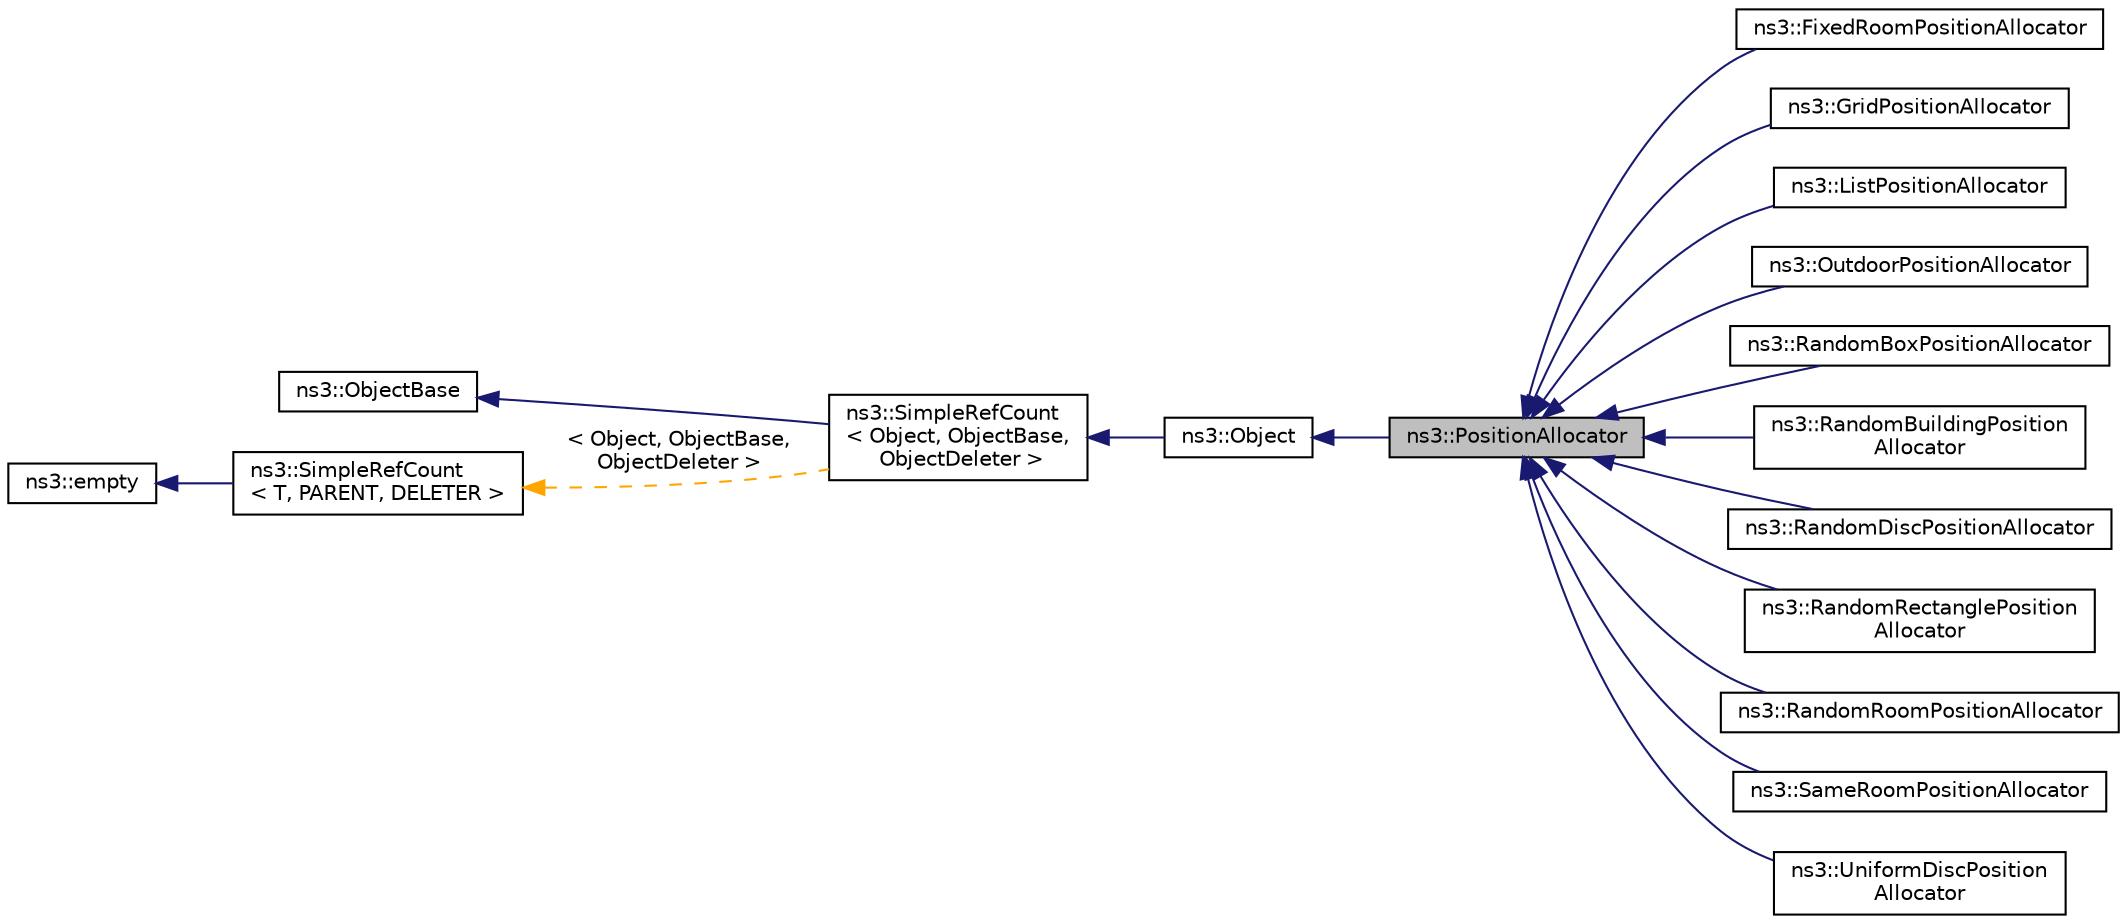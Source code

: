 digraph "ns3::PositionAllocator"
{
 // LATEX_PDF_SIZE
  edge [fontname="Helvetica",fontsize="10",labelfontname="Helvetica",labelfontsize="10"];
  node [fontname="Helvetica",fontsize="10",shape=record];
  rankdir="LR";
  Node1 [label="ns3::PositionAllocator",height=0.2,width=0.4,color="black", fillcolor="grey75", style="filled", fontcolor="black",tooltip="Allocate a set of positions."];
  Node2 -> Node1 [dir="back",color="midnightblue",fontsize="10",style="solid",fontname="Helvetica"];
  Node2 [label="ns3::Object",height=0.2,width=0.4,color="black", fillcolor="white", style="filled",URL="$classns3_1_1_object.html",tooltip="A base class which provides memory management and object aggregation."];
  Node3 -> Node2 [dir="back",color="midnightblue",fontsize="10",style="solid",fontname="Helvetica"];
  Node3 [label="ns3::SimpleRefCount\l\< Object, ObjectBase,\l ObjectDeleter \>",height=0.2,width=0.4,color="black", fillcolor="white", style="filled",URL="$classns3_1_1_simple_ref_count.html",tooltip=" "];
  Node4 -> Node3 [dir="back",color="midnightblue",fontsize="10",style="solid",fontname="Helvetica"];
  Node4 [label="ns3::ObjectBase",height=0.2,width=0.4,color="black", fillcolor="white", style="filled",URL="$classns3_1_1_object_base.html",tooltip="Anchor the ns-3 type and attribute system."];
  Node5 -> Node3 [dir="back",color="orange",fontsize="10",style="dashed",label=" \< Object, ObjectBase,\l ObjectDeleter \>" ,fontname="Helvetica"];
  Node5 [label="ns3::SimpleRefCount\l\< T, PARENT, DELETER \>",height=0.2,width=0.4,color="black", fillcolor="white", style="filled",URL="$classns3_1_1_simple_ref_count.html",tooltip="A template-based reference counting class."];
  Node6 -> Node5 [dir="back",color="midnightblue",fontsize="10",style="solid",fontname="Helvetica"];
  Node6 [label="ns3::empty",height=0.2,width=0.4,color="black", fillcolor="white", style="filled",URL="$classns3_1_1empty.html",tooltip="make Callback use a separate empty type"];
  Node1 -> Node7 [dir="back",color="midnightblue",fontsize="10",style="solid",fontname="Helvetica"];
  Node7 [label="ns3::FixedRoomPositionAllocator",height=0.2,width=0.4,color="black", fillcolor="white", style="filled",URL="$classns3_1_1_fixed_room_position_allocator.html",tooltip="Generate a random position uniformly distributed in the volume of a chosen room inside a chosen build..."];
  Node1 -> Node8 [dir="back",color="midnightblue",fontsize="10",style="solid",fontname="Helvetica"];
  Node8 [label="ns3::GridPositionAllocator",height=0.2,width=0.4,color="black", fillcolor="white", style="filled",URL="$classns3_1_1_grid_position_allocator.html",tooltip="Allocate positions on a rectangular 2d grid."];
  Node1 -> Node9 [dir="back",color="midnightblue",fontsize="10",style="solid",fontname="Helvetica"];
  Node9 [label="ns3::ListPositionAllocator",height=0.2,width=0.4,color="black", fillcolor="white", style="filled",URL="$classns3_1_1_list_position_allocator.html",tooltip="Allocate positions from a deterministic list specified by the user."];
  Node1 -> Node10 [dir="back",color="midnightblue",fontsize="10",style="solid",fontname="Helvetica"];
  Node10 [label="ns3::OutdoorPositionAllocator",height=0.2,width=0.4,color="black", fillcolor="white", style="filled",URL="$classns3_1_1_outdoor_position_allocator.html",tooltip="allocate outdoor positions"];
  Node1 -> Node11 [dir="back",color="midnightblue",fontsize="10",style="solid",fontname="Helvetica"];
  Node11 [label="ns3::RandomBoxPositionAllocator",height=0.2,width=0.4,color="black", fillcolor="white", style="filled",URL="$classns3_1_1_random_box_position_allocator.html",tooltip="Allocate random positions within a 3D box according to a set of three random variables."];
  Node1 -> Node12 [dir="back",color="midnightblue",fontsize="10",style="solid",fontname="Helvetica"];
  Node12 [label="ns3::RandomBuildingPosition\lAllocator",height=0.2,width=0.4,color="black", fillcolor="white", style="filled",URL="$classns3_1_1_random_building_position_allocator.html",tooltip="Allocate each position by randomly choosing a building from the list of all buildings,..."];
  Node1 -> Node13 [dir="back",color="midnightblue",fontsize="10",style="solid",fontname="Helvetica"];
  Node13 [label="ns3::RandomDiscPositionAllocator",height=0.2,width=0.4,color="black", fillcolor="white", style="filled",URL="$classns3_1_1_random_disc_position_allocator.html",tooltip="Allocate random positions within a disc according to a given distribution for the polar coordinates o..."];
  Node1 -> Node14 [dir="back",color="midnightblue",fontsize="10",style="solid",fontname="Helvetica"];
  Node14 [label="ns3::RandomRectanglePosition\lAllocator",height=0.2,width=0.4,color="black", fillcolor="white", style="filled",URL="$classns3_1_1_random_rectangle_position_allocator.html",tooltip="Allocate random positions within a rectangle according to a pair of random variables."];
  Node1 -> Node15 [dir="back",color="midnightblue",fontsize="10",style="solid",fontname="Helvetica"];
  Node15 [label="ns3::RandomRoomPositionAllocator",height=0.2,width=0.4,color="black", fillcolor="white", style="filled",URL="$classns3_1_1_random_room_position_allocator.html",tooltip="Allocate each position by randomly choosing a room from the list of all buildings,..."];
  Node1 -> Node16 [dir="back",color="midnightblue",fontsize="10",style="solid",fontname="Helvetica"];
  Node16 [label="ns3::SameRoomPositionAllocator",height=0.2,width=0.4,color="black", fillcolor="white", style="filled",URL="$classns3_1_1_same_room_position_allocator.html",tooltip="Walks a given NodeContainer sequentially, and for each node allocate a new position randomly in the s..."];
  Node1 -> Node17 [dir="back",color="midnightblue",fontsize="10",style="solid",fontname="Helvetica"];
  Node17 [label="ns3::UniformDiscPosition\lAllocator",height=0.2,width=0.4,color="black", fillcolor="white", style="filled",URL="$classns3_1_1_uniform_disc_position_allocator.html",tooltip="Allocate the positions uniformly (with constant density) randomly within a disc."];
}

